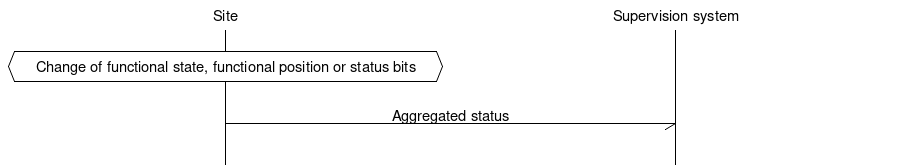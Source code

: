 # MSC for Aggregated status

msc {
  hscale = "1.5", arcgradient = "0";

  Site, "Supervision system";

  |||;
  Site abox Site [ label = "Change of functional state, functional position or status bits" ];
  |||;
  Site->"Supervision system" [ label = "Aggregated status" ];
  |||;
}
